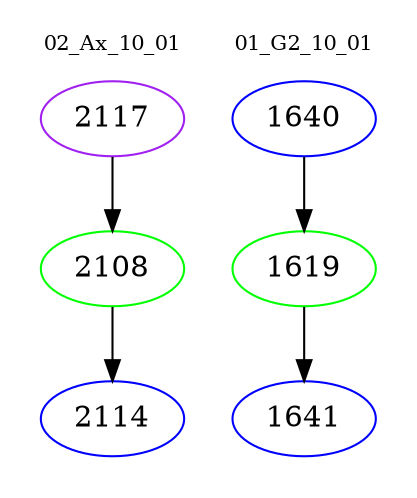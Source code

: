 digraph{
subgraph cluster_0 {
color = white
label = "02_Ax_10_01";
fontsize=10;
T0_2117 [label="2117", color="purple"]
T0_2117 -> T0_2108 [color="black"]
T0_2108 [label="2108", color="green"]
T0_2108 -> T0_2114 [color="black"]
T0_2114 [label="2114", color="blue"]
}
subgraph cluster_1 {
color = white
label = "01_G2_10_01";
fontsize=10;
T1_1640 [label="1640", color="blue"]
T1_1640 -> T1_1619 [color="black"]
T1_1619 [label="1619", color="green"]
T1_1619 -> T1_1641 [color="black"]
T1_1641 [label="1641", color="blue"]
}
}
